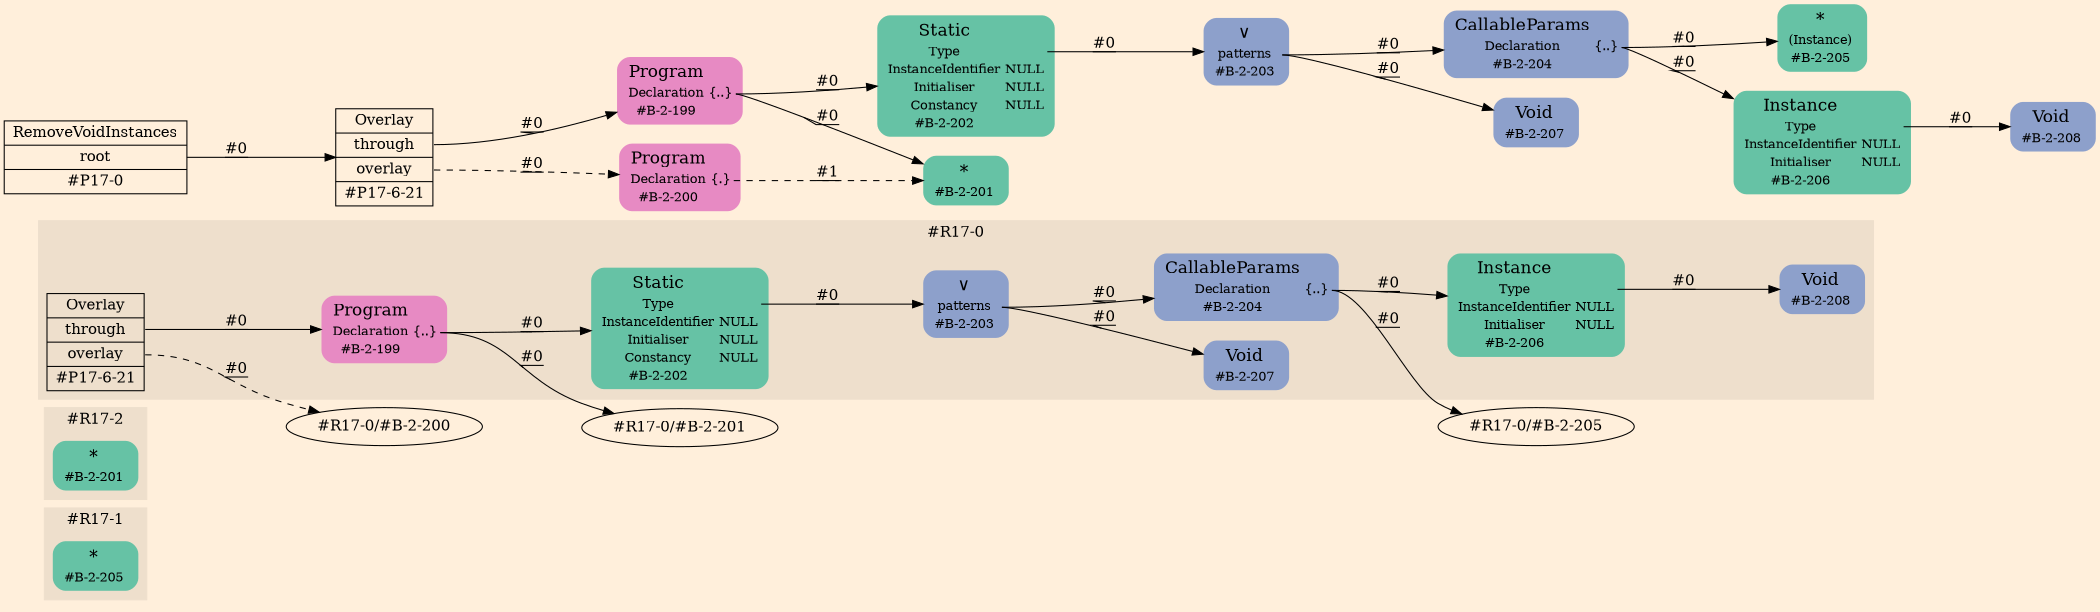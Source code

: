 digraph Inferno {
graph [
rankdir = "LR"
ranksep = 1.0
size = "14,20"
bgcolor = antiquewhite1
color = black
fontcolor = black
];
node [
];
subgraph "cluster#R17-1" {
label = "#R17-1"
style = "filled"
color = antiquewhite2
"#R17-1/#B-2-205" [
shape = "plaintext"
fillcolor = "/set28/1"
label = <<TABLE BORDER="0" CELLBORDER="0" CELLSPACING="0">
 <TR>
  <TD><FONT POINT-SIZE="16.0">*</FONT></TD>
  <TD></TD>
 </TR>
 <TR>
  <TD>#B-2-205</TD>
  <TD PORT="port0"></TD>
 </TR>
</TABLE>>
style = "rounded,filled"
fontsize = "12"
];
}
subgraph "cluster#R17-2" {
label = "#R17-2"
style = "filled"
color = antiquewhite2
"#R17-2/#B-2-201" [
shape = "plaintext"
fillcolor = "/set28/1"
label = <<TABLE BORDER="0" CELLBORDER="0" CELLSPACING="0">
 <TR>
  <TD><FONT POINT-SIZE="16.0">*</FONT></TD>
  <TD></TD>
 </TR>
 <TR>
  <TD>#B-2-201</TD>
  <TD PORT="port0"></TD>
 </TR>
</TABLE>>
style = "rounded,filled"
fontsize = "12"
];
}
subgraph "cluster#R17-0" {
label = "#R17-0"
style = "filled"
color = antiquewhite2
"#R17-0/#B-2-207" [
shape = "plaintext"
fillcolor = "/set28/3"
label = <<TABLE BORDER="0" CELLBORDER="0" CELLSPACING="0">
 <TR>
  <TD><FONT POINT-SIZE="16.0">Void</FONT></TD>
  <TD></TD>
 </TR>
 <TR>
  <TD>#B-2-207</TD>
  <TD PORT="port0"></TD>
 </TR>
</TABLE>>
style = "rounded,filled"
fontsize = "12"
];
"#R17-0/#B-2-208" [
shape = "plaintext"
fillcolor = "/set28/3"
label = <<TABLE BORDER="0" CELLBORDER="0" CELLSPACING="0">
 <TR>
  <TD><FONT POINT-SIZE="16.0">Void</FONT></TD>
  <TD></TD>
 </TR>
 <TR>
  <TD>#B-2-208</TD>
  <TD PORT="port0"></TD>
 </TR>
</TABLE>>
style = "rounded,filled"
fontsize = "12"
];
"#R17-0/#P17-6-21" [
shape = "record"
fillcolor = antiquewhite2
label = "<fixed> Overlay | <port0> through | <port1> overlay | <port2> #P17-6-21"
style = "filled"
fontsize = "14"
color = black
fontcolor = black
];
"#R17-0/#B-2-202" [
shape = "plaintext"
fillcolor = "/set28/1"
label = <<TABLE BORDER="0" CELLBORDER="0" CELLSPACING="0">
 <TR>
  <TD><FONT POINT-SIZE="16.0">Static</FONT></TD>
  <TD></TD>
 </TR>
 <TR>
  <TD>Type</TD>
  <TD PORT="port0"></TD>
 </TR>
 <TR>
  <TD>InstanceIdentifier</TD>
  <TD PORT="port1">NULL</TD>
 </TR>
 <TR>
  <TD>Initialiser</TD>
  <TD PORT="port2">NULL</TD>
 </TR>
 <TR>
  <TD>Constancy</TD>
  <TD PORT="port3">NULL</TD>
 </TR>
 <TR>
  <TD>#B-2-202</TD>
  <TD PORT="port4"></TD>
 </TR>
</TABLE>>
style = "rounded,filled"
fontsize = "12"
];
"#R17-0/#B-2-199" [
shape = "plaintext"
fillcolor = "/set28/4"
label = <<TABLE BORDER="0" CELLBORDER="0" CELLSPACING="0">
 <TR>
  <TD><FONT POINT-SIZE="16.0">Program</FONT></TD>
  <TD></TD>
 </TR>
 <TR>
  <TD>Declaration</TD>
  <TD PORT="port0">{..}</TD>
 </TR>
 <TR>
  <TD>#B-2-199</TD>
  <TD PORT="port1"></TD>
 </TR>
</TABLE>>
style = "rounded,filled"
fontsize = "12"
];
"#R17-0/#B-2-203" [
shape = "plaintext"
fillcolor = "/set28/3"
label = <<TABLE BORDER="0" CELLBORDER="0" CELLSPACING="0">
 <TR>
  <TD><FONT POINT-SIZE="16.0">∨</FONT></TD>
  <TD></TD>
 </TR>
 <TR>
  <TD>patterns</TD>
  <TD PORT="port0"></TD>
 </TR>
 <TR>
  <TD>#B-2-203</TD>
  <TD PORT="port1"></TD>
 </TR>
</TABLE>>
style = "rounded,filled"
fontsize = "12"
];
"#R17-0/#B-2-206" [
shape = "plaintext"
fillcolor = "/set28/1"
label = <<TABLE BORDER="0" CELLBORDER="0" CELLSPACING="0">
 <TR>
  <TD><FONT POINT-SIZE="16.0">Instance</FONT></TD>
  <TD></TD>
 </TR>
 <TR>
  <TD>Type</TD>
  <TD PORT="port0"></TD>
 </TR>
 <TR>
  <TD>InstanceIdentifier</TD>
  <TD PORT="port1">NULL</TD>
 </TR>
 <TR>
  <TD>Initialiser</TD>
  <TD PORT="port2">NULL</TD>
 </TR>
 <TR>
  <TD>#B-2-206</TD>
  <TD PORT="port3"></TD>
 </TR>
</TABLE>>
style = "rounded,filled"
fontsize = "12"
];
"#R17-0/#B-2-204" [
shape = "plaintext"
fillcolor = "/set28/3"
label = <<TABLE BORDER="0" CELLBORDER="0" CELLSPACING="0">
 <TR>
  <TD><FONT POINT-SIZE="16.0">CallableParams</FONT></TD>
  <TD></TD>
 </TR>
 <TR>
  <TD>Declaration</TD>
  <TD PORT="port0">{..}</TD>
 </TR>
 <TR>
  <TD>#B-2-204</TD>
  <TD PORT="port1"></TD>
 </TR>
</TABLE>>
style = "rounded,filled"
fontsize = "12"
];
}
"CR#P17-0" [
shape = "record"
fillcolor = antiquewhite1
label = "<fixed> RemoveVoidInstances | <port0> root | <port1> #P17-0"
style = "filled"
fontsize = "14"
color = black
fontcolor = black
];
"#P17-6-21" [
shape = "record"
fillcolor = antiquewhite1
label = "<fixed> Overlay | <port0> through | <port1> overlay | <port2> #P17-6-21"
style = "filled"
fontsize = "14"
color = black
fontcolor = black
];
"#B-2-199" [
shape = "plaintext"
fillcolor = "/set28/4"
label = <<TABLE BORDER="0" CELLBORDER="0" CELLSPACING="0">
 <TR>
  <TD><FONT POINT-SIZE="16.0">Program</FONT></TD>
  <TD></TD>
 </TR>
 <TR>
  <TD>Declaration</TD>
  <TD PORT="port0">{..}</TD>
 </TR>
 <TR>
  <TD>#B-2-199</TD>
  <TD PORT="port1"></TD>
 </TR>
</TABLE>>
style = "rounded,filled"
fontsize = "12"
];
"#B-2-201" [
shape = "plaintext"
fillcolor = "/set28/1"
label = <<TABLE BORDER="0" CELLBORDER="0" CELLSPACING="0">
 <TR>
  <TD><FONT POINT-SIZE="16.0">*</FONT></TD>
  <TD></TD>
 </TR>
 <TR>
  <TD>#B-2-201</TD>
  <TD PORT="port0"></TD>
 </TR>
</TABLE>>
style = "rounded,filled"
fontsize = "12"
];
"#B-2-202" [
shape = "plaintext"
fillcolor = "/set28/1"
label = <<TABLE BORDER="0" CELLBORDER="0" CELLSPACING="0">
 <TR>
  <TD><FONT POINT-SIZE="16.0">Static</FONT></TD>
  <TD></TD>
 </TR>
 <TR>
  <TD>Type</TD>
  <TD PORT="port0"></TD>
 </TR>
 <TR>
  <TD>InstanceIdentifier</TD>
  <TD PORT="port1">NULL</TD>
 </TR>
 <TR>
  <TD>Initialiser</TD>
  <TD PORT="port2">NULL</TD>
 </TR>
 <TR>
  <TD>Constancy</TD>
  <TD PORT="port3">NULL</TD>
 </TR>
 <TR>
  <TD>#B-2-202</TD>
  <TD PORT="port4"></TD>
 </TR>
</TABLE>>
style = "rounded,filled"
fontsize = "12"
];
"#B-2-203" [
shape = "plaintext"
fillcolor = "/set28/3"
label = <<TABLE BORDER="0" CELLBORDER="0" CELLSPACING="0">
 <TR>
  <TD><FONT POINT-SIZE="16.0">∨</FONT></TD>
  <TD></TD>
 </TR>
 <TR>
  <TD>patterns</TD>
  <TD PORT="port0"></TD>
 </TR>
 <TR>
  <TD>#B-2-203</TD>
  <TD PORT="port1"></TD>
 </TR>
</TABLE>>
style = "rounded,filled"
fontsize = "12"
];
"#B-2-204" [
shape = "plaintext"
fillcolor = "/set28/3"
label = <<TABLE BORDER="0" CELLBORDER="0" CELLSPACING="0">
 <TR>
  <TD><FONT POINT-SIZE="16.0">CallableParams</FONT></TD>
  <TD></TD>
 </TR>
 <TR>
  <TD>Declaration</TD>
  <TD PORT="port0">{..}</TD>
 </TR>
 <TR>
  <TD>#B-2-204</TD>
  <TD PORT="port1"></TD>
 </TR>
</TABLE>>
style = "rounded,filled"
fontsize = "12"
];
"#B-2-205" [
shape = "plaintext"
fillcolor = "/set28/1"
label = <<TABLE BORDER="0" CELLBORDER="0" CELLSPACING="0">
 <TR>
  <TD><FONT POINT-SIZE="16.0">*</FONT></TD>
  <TD></TD>
 </TR>
 <TR>
  <TD>(Instance)</TD>
  <TD PORT="port0"></TD>
 </TR>
 <TR>
  <TD>#B-2-205</TD>
  <TD PORT="port1"></TD>
 </TR>
</TABLE>>
style = "rounded,filled"
fontsize = "12"
];
"#B-2-206" [
shape = "plaintext"
fillcolor = "/set28/1"
label = <<TABLE BORDER="0" CELLBORDER="0" CELLSPACING="0">
 <TR>
  <TD><FONT POINT-SIZE="16.0">Instance</FONT></TD>
  <TD></TD>
 </TR>
 <TR>
  <TD>Type</TD>
  <TD PORT="port0"></TD>
 </TR>
 <TR>
  <TD>InstanceIdentifier</TD>
  <TD PORT="port1">NULL</TD>
 </TR>
 <TR>
  <TD>Initialiser</TD>
  <TD PORT="port2">NULL</TD>
 </TR>
 <TR>
  <TD>#B-2-206</TD>
  <TD PORT="port3"></TD>
 </TR>
</TABLE>>
style = "rounded,filled"
fontsize = "12"
];
"#B-2-208" [
shape = "plaintext"
fillcolor = "/set28/3"
label = <<TABLE BORDER="0" CELLBORDER="0" CELLSPACING="0">
 <TR>
  <TD><FONT POINT-SIZE="16.0">Void</FONT></TD>
  <TD></TD>
 </TR>
 <TR>
  <TD>#B-2-208</TD>
  <TD PORT="port0"></TD>
 </TR>
</TABLE>>
style = "rounded,filled"
fontsize = "12"
];
"#B-2-207" [
shape = "plaintext"
fillcolor = "/set28/3"
label = <<TABLE BORDER="0" CELLBORDER="0" CELLSPACING="0">
 <TR>
  <TD><FONT POINT-SIZE="16.0">Void</FONT></TD>
  <TD></TD>
 </TR>
 <TR>
  <TD>#B-2-207</TD>
  <TD PORT="port0"></TD>
 </TR>
</TABLE>>
style = "rounded,filled"
fontsize = "12"
];
"#B-2-200" [
shape = "plaintext"
fillcolor = "/set28/4"
label = <<TABLE BORDER="0" CELLBORDER="0" CELLSPACING="0">
 <TR>
  <TD><FONT POINT-SIZE="16.0">Program</FONT></TD>
  <TD></TD>
 </TR>
 <TR>
  <TD>Declaration</TD>
  <TD PORT="port0">{.}</TD>
 </TR>
 <TR>
  <TD>#B-2-200</TD>
  <TD PORT="port1"></TD>
 </TR>
</TABLE>>
style = "rounded,filled"
fontsize = "12"
];
"CR#P17-0":port0 -> "#P17-6-21" [style="solid"
label = "#0"
decorate = true
color = black
fontcolor = black
];
"#P17-6-21":port0 -> "#B-2-199" [style="solid"
label = "#0"
decorate = true
color = black
fontcolor = black
];
"#P17-6-21":port1 -> "#B-2-200" [style="dashed"
label = "#0"
decorate = true
color = black
fontcolor = black
];
"#B-2-199":port0 -> "#B-2-201" [style="solid"
label = "#0"
decorate = true
color = black
fontcolor = black
];
"#B-2-199":port0 -> "#B-2-202" [style="solid"
label = "#0"
decorate = true
color = black
fontcolor = black
];
"#B-2-202":port0 -> "#B-2-203" [style="solid"
label = "#0"
decorate = true
color = black
fontcolor = black
];
"#B-2-203":port0 -> "#B-2-204" [style="solid"
label = "#0"
decorate = true
color = black
fontcolor = black
];
"#B-2-203":port0 -> "#B-2-207" [style="solid"
label = "#0"
decorate = true
color = black
fontcolor = black
];
"#B-2-204":port0 -> "#B-2-205" [style="solid"
label = "#0"
decorate = true
color = black
fontcolor = black
];
"#B-2-204":port0 -> "#B-2-206" [style="solid"
label = "#0"
decorate = true
color = black
fontcolor = black
];
"#B-2-206":port0 -> "#B-2-208" [style="solid"
label = "#0"
decorate = true
color = black
fontcolor = black
];
"#B-2-200":port0 -> "#B-2-201" [style="dashed"
label = "#1"
decorate = true
color = black
fontcolor = black
];
"#R17-0/#P17-6-21":port0 -> "#R17-0/#B-2-199" [style="solid"
label = "#0"
decorate = true
color = black
fontcolor = black
];
"#R17-0/#P17-6-21":port1 -> "#R17-0/#B-2-200" [style="dashed"
label = "#0"
decorate = true
color = black
fontcolor = black
];
"#R17-0/#B-2-202":port0 -> "#R17-0/#B-2-203" [style="solid"
label = "#0"
decorate = true
color = black
fontcolor = black
];
"#R17-0/#B-2-199":port0 -> "#R17-0/#B-2-201" [style="solid"
label = "#0"
decorate = true
color = black
fontcolor = black
];
"#R17-0/#B-2-199":port0 -> "#R17-0/#B-2-202" [style="solid"
label = "#0"
decorate = true
color = black
fontcolor = black
];
"#R17-0/#B-2-203":port0 -> "#R17-0/#B-2-204" [style="solid"
label = "#0"
decorate = true
color = black
fontcolor = black
];
"#R17-0/#B-2-203":port0 -> "#R17-0/#B-2-207" [style="solid"
label = "#0"
decorate = true
color = black
fontcolor = black
];
"#R17-0/#B-2-206":port0 -> "#R17-0/#B-2-208" [style="solid"
label = "#0"
decorate = true
color = black
fontcolor = black
];
"#R17-0/#B-2-204":port0 -> "#R17-0/#B-2-205" [style="solid"
label = "#0"
decorate = true
color = black
fontcolor = black
];
"#R17-0/#B-2-204":port0 -> "#R17-0/#B-2-206" [style="solid"
label = "#0"
decorate = true
color = black
fontcolor = black
];
}
